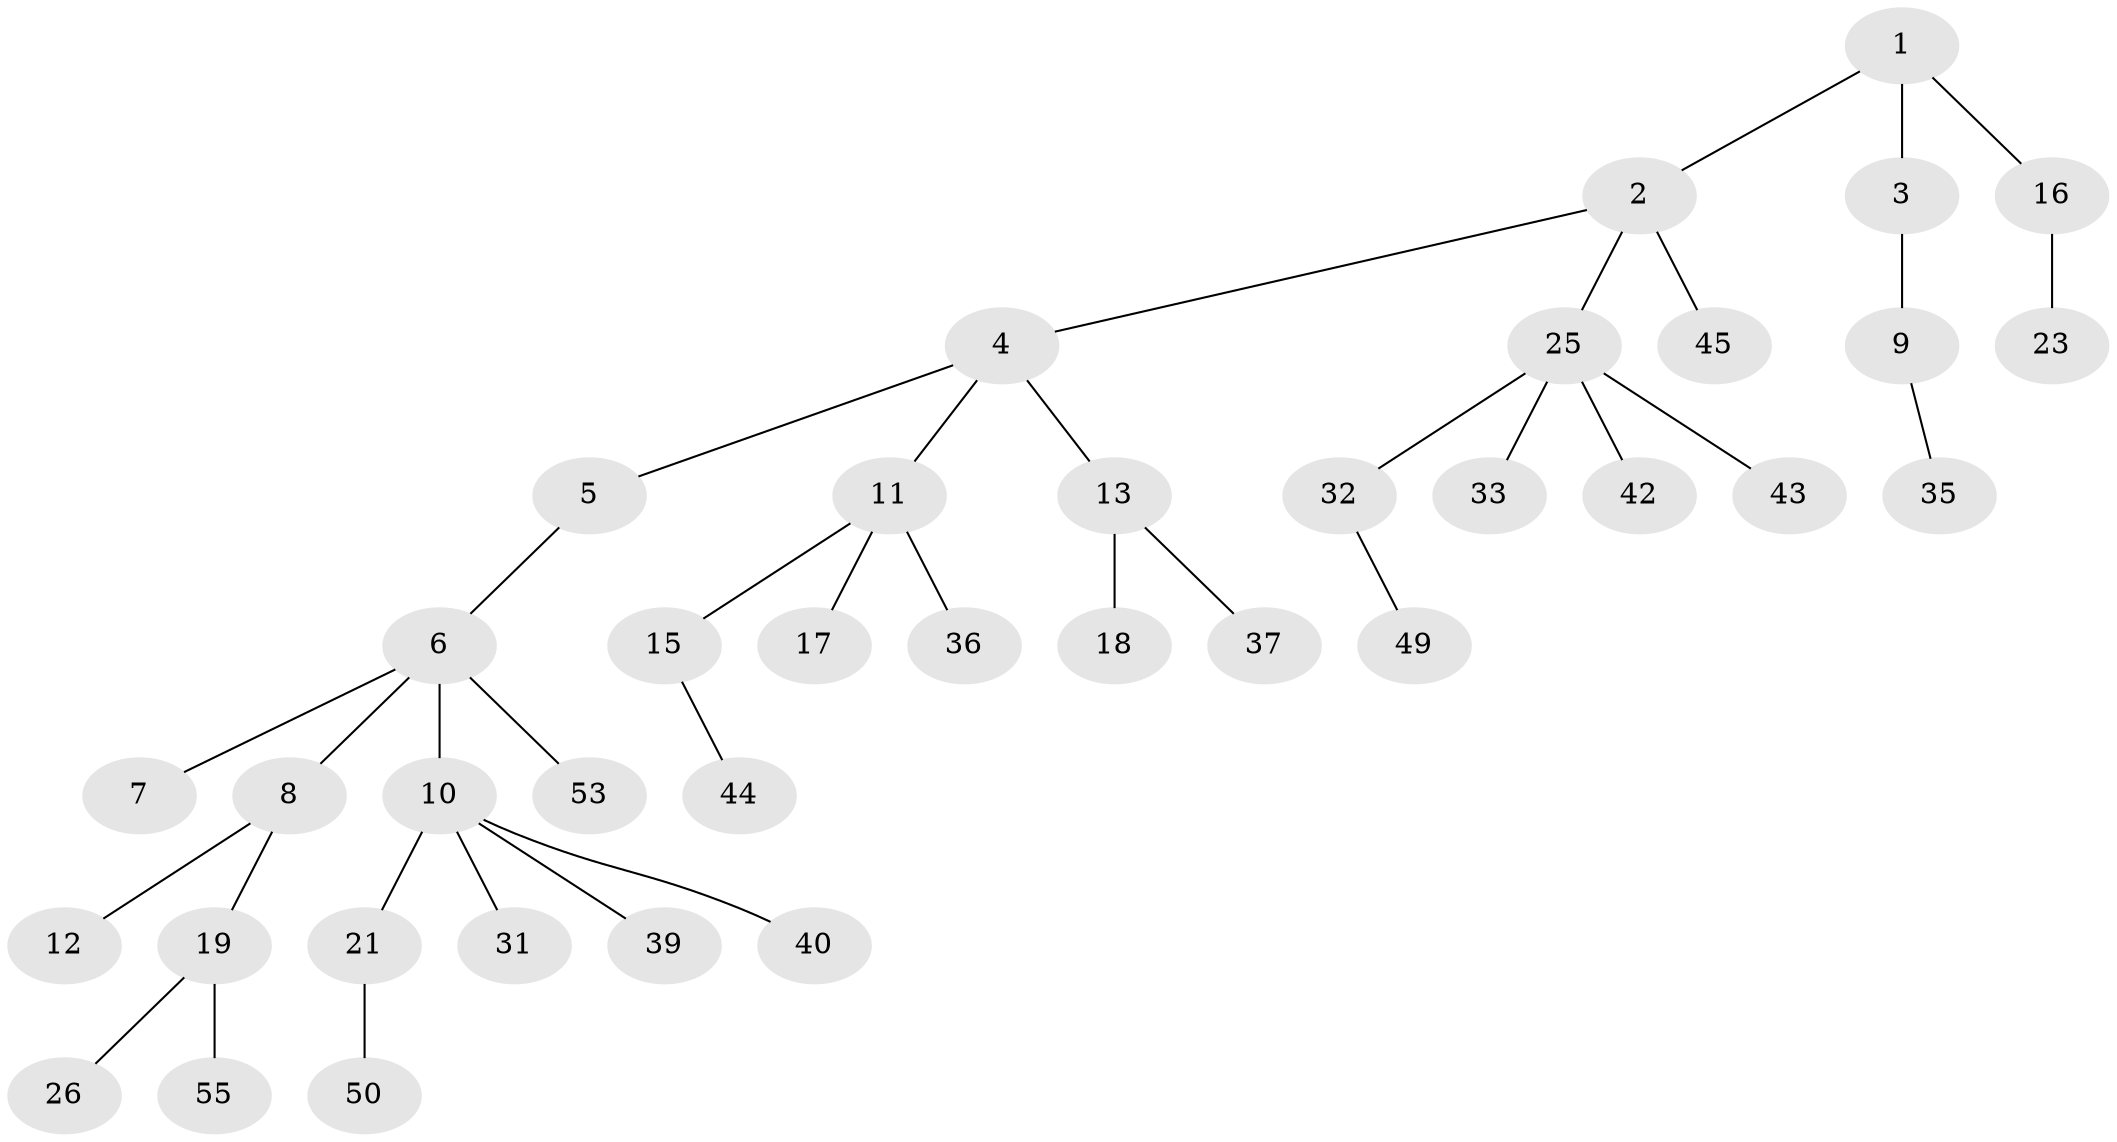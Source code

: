 // Generated by graph-tools (version 1.1) at 2025/52/02/27/25 19:52:12]
// undirected, 38 vertices, 37 edges
graph export_dot {
graph [start="1"]
  node [color=gray90,style=filled];
  1;
  2 [super="+41"];
  3 [super="+48"];
  4;
  5 [super="+30"];
  6 [super="+20"];
  7 [super="+54"];
  8;
  9 [super="+34"];
  10 [super="+28"];
  11 [super="+51"];
  12;
  13 [super="+14"];
  15 [super="+27"];
  16 [super="+52"];
  17 [super="+38"];
  18 [super="+24"];
  19 [super="+22"];
  21 [super="+46"];
  23;
  25 [super="+29"];
  26;
  31;
  32;
  33;
  35 [super="+47"];
  36;
  37;
  39;
  40;
  42;
  43;
  44;
  45;
  49;
  50;
  53;
  55;
  1 -- 2;
  1 -- 3;
  1 -- 16;
  2 -- 4;
  2 -- 25;
  2 -- 45;
  3 -- 9;
  4 -- 5;
  4 -- 11;
  4 -- 13;
  5 -- 6;
  6 -- 7;
  6 -- 8;
  6 -- 10;
  6 -- 53;
  8 -- 12;
  8 -- 19;
  9 -- 35;
  10 -- 21;
  10 -- 39;
  10 -- 40;
  10 -- 31;
  11 -- 15;
  11 -- 17;
  11 -- 36;
  13 -- 18;
  13 -- 37;
  15 -- 44;
  16 -- 23;
  19 -- 26;
  19 -- 55;
  21 -- 50;
  25 -- 32;
  25 -- 33;
  25 -- 43;
  25 -- 42;
  32 -- 49;
}
